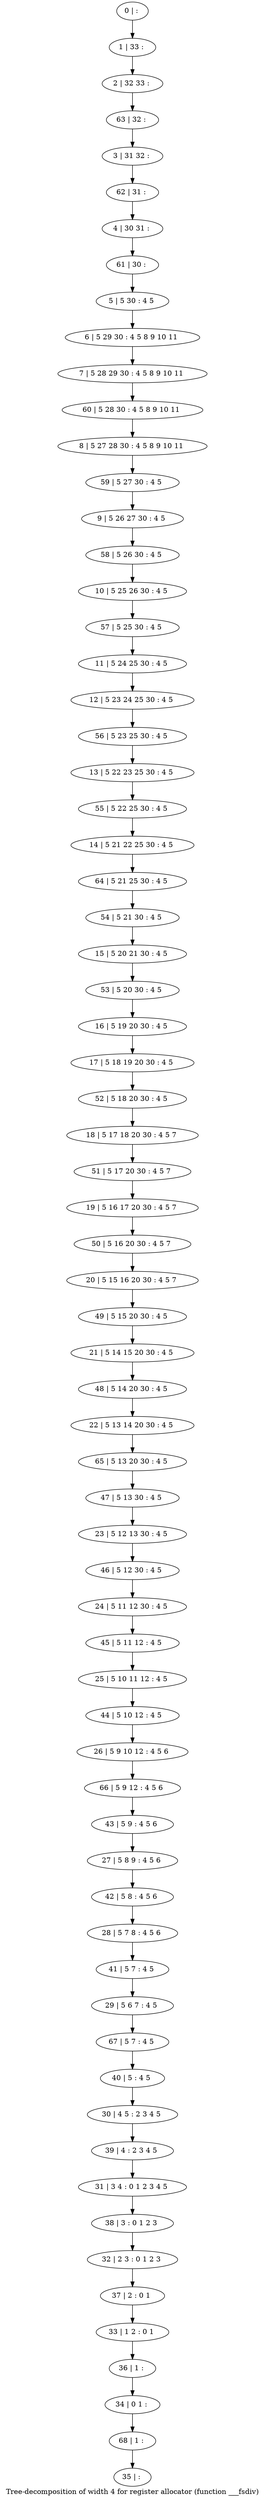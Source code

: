 digraph G {
graph [label="Tree-decomposition of width 4 for register allocator (function ___fsdiv)"]
0[label="0 | : "];
1[label="1 | 33 : "];
2[label="2 | 32 33 : "];
3[label="3 | 31 32 : "];
4[label="4 | 30 31 : "];
5[label="5 | 5 30 : 4 5 "];
6[label="6 | 5 29 30 : 4 5 8 9 10 11 "];
7[label="7 | 5 28 29 30 : 4 5 8 9 10 11 "];
8[label="8 | 5 27 28 30 : 4 5 8 9 10 11 "];
9[label="9 | 5 26 27 30 : 4 5 "];
10[label="10 | 5 25 26 30 : 4 5 "];
11[label="11 | 5 24 25 30 : 4 5 "];
12[label="12 | 5 23 24 25 30 : 4 5 "];
13[label="13 | 5 22 23 25 30 : 4 5 "];
14[label="14 | 5 21 22 25 30 : 4 5 "];
15[label="15 | 5 20 21 30 : 4 5 "];
16[label="16 | 5 19 20 30 : 4 5 "];
17[label="17 | 5 18 19 20 30 : 4 5 "];
18[label="18 | 5 17 18 20 30 : 4 5 7 "];
19[label="19 | 5 16 17 20 30 : 4 5 7 "];
20[label="20 | 5 15 16 20 30 : 4 5 7 "];
21[label="21 | 5 14 15 20 30 : 4 5 "];
22[label="22 | 5 13 14 20 30 : 4 5 "];
23[label="23 | 5 12 13 30 : 4 5 "];
24[label="24 | 5 11 12 30 : 4 5 "];
25[label="25 | 5 10 11 12 : 4 5 "];
26[label="26 | 5 9 10 12 : 4 5 6 "];
27[label="27 | 5 8 9 : 4 5 6 "];
28[label="28 | 5 7 8 : 4 5 6 "];
29[label="29 | 5 6 7 : 4 5 "];
30[label="30 | 4 5 : 2 3 4 5 "];
31[label="31 | 3 4 : 0 1 2 3 4 5 "];
32[label="32 | 2 3 : 0 1 2 3 "];
33[label="33 | 1 2 : 0 1 "];
34[label="34 | 0 1 : "];
35[label="35 | : "];
36[label="36 | 1 : "];
37[label="37 | 2 : 0 1 "];
38[label="38 | 3 : 0 1 2 3 "];
39[label="39 | 4 : 2 3 4 5 "];
40[label="40 | 5 : 4 5 "];
41[label="41 | 5 7 : 4 5 "];
42[label="42 | 5 8 : 4 5 6 "];
43[label="43 | 5 9 : 4 5 6 "];
44[label="44 | 5 10 12 : 4 5 "];
45[label="45 | 5 11 12 : 4 5 "];
46[label="46 | 5 12 30 : 4 5 "];
47[label="47 | 5 13 30 : 4 5 "];
48[label="48 | 5 14 20 30 : 4 5 "];
49[label="49 | 5 15 20 30 : 4 5 "];
50[label="50 | 5 16 20 30 : 4 5 7 "];
51[label="51 | 5 17 20 30 : 4 5 7 "];
52[label="52 | 5 18 20 30 : 4 5 "];
53[label="53 | 5 20 30 : 4 5 "];
54[label="54 | 5 21 30 : 4 5 "];
55[label="55 | 5 22 25 30 : 4 5 "];
56[label="56 | 5 23 25 30 : 4 5 "];
57[label="57 | 5 25 30 : 4 5 "];
58[label="58 | 5 26 30 : 4 5 "];
59[label="59 | 5 27 30 : 4 5 "];
60[label="60 | 5 28 30 : 4 5 8 9 10 11 "];
61[label="61 | 30 : "];
62[label="62 | 31 : "];
63[label="63 | 32 : "];
64[label="64 | 5 21 25 30 : 4 5 "];
65[label="65 | 5 13 20 30 : 4 5 "];
66[label="66 | 5 9 12 : 4 5 6 "];
67[label="67 | 5 7 : 4 5 "];
68[label="68 | 1 : "];
0->1 ;
1->2 ;
5->6 ;
6->7 ;
11->12 ;
16->17 ;
36->34 ;
33->36 ;
37->33 ;
32->37 ;
38->32 ;
31->38 ;
39->31 ;
30->39 ;
40->30 ;
41->29 ;
28->41 ;
42->28 ;
27->42 ;
43->27 ;
44->26 ;
25->44 ;
45->25 ;
24->45 ;
46->24 ;
23->46 ;
47->23 ;
48->22 ;
21->48 ;
49->21 ;
20->49 ;
50->20 ;
19->50 ;
51->19 ;
18->51 ;
52->18 ;
17->52 ;
53->16 ;
15->53 ;
54->15 ;
55->14 ;
13->55 ;
56->13 ;
12->56 ;
57->11 ;
10->57 ;
58->10 ;
9->58 ;
59->9 ;
8->59 ;
60->8 ;
7->60 ;
61->5 ;
4->61 ;
62->4 ;
3->62 ;
63->3 ;
2->63 ;
64->54 ;
14->64 ;
65->47 ;
22->65 ;
66->43 ;
26->66 ;
67->40 ;
29->67 ;
68->35 ;
34->68 ;
}
